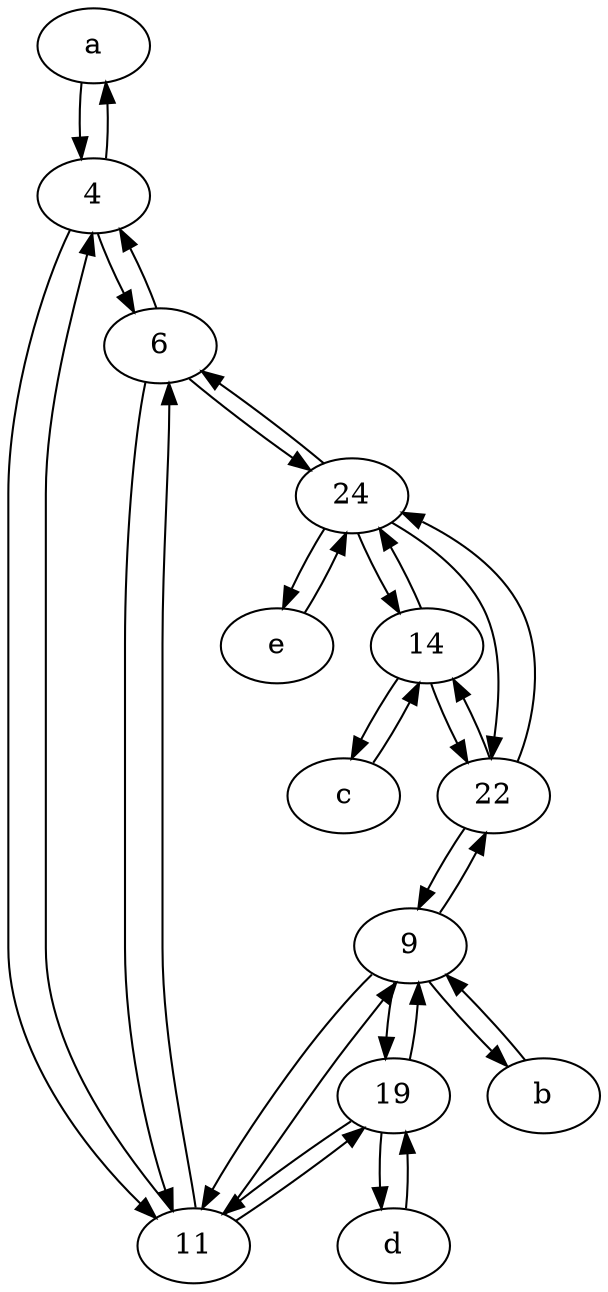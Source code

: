 digraph  {
	a [pos="40,10!"];
	c [pos="20,10!"];
	4;
	d [pos="20,30!"];
	19;
	9;
	e [pos="30,50!"];
	11;
	14;
	22;
	24;
	b [pos="50,20!"];
	6;
	a -> 4;
	24 -> 22;
	22 -> 24;
	19 -> 9;
	11 -> 9;
	4 -> 11;
	11 -> 6;
	6 -> 4;
	6 -> 24;
	9 -> b;
	b -> 9;
	11 -> 4;
	9 -> 11;
	19 -> 11;
	9 -> 22;
	11 -> 19;
	24 -> 6;
	4 -> 6;
	22 -> 9;
	c -> 14;
	14 -> c;
	24 -> e;
	14 -> 24;
	24 -> 14;
	19 -> d;
	d -> 19;
	4 -> a;
	9 -> 19;
	6 -> 11;
	22 -> 14;
	14 -> 22;
	e -> 24;

	}
